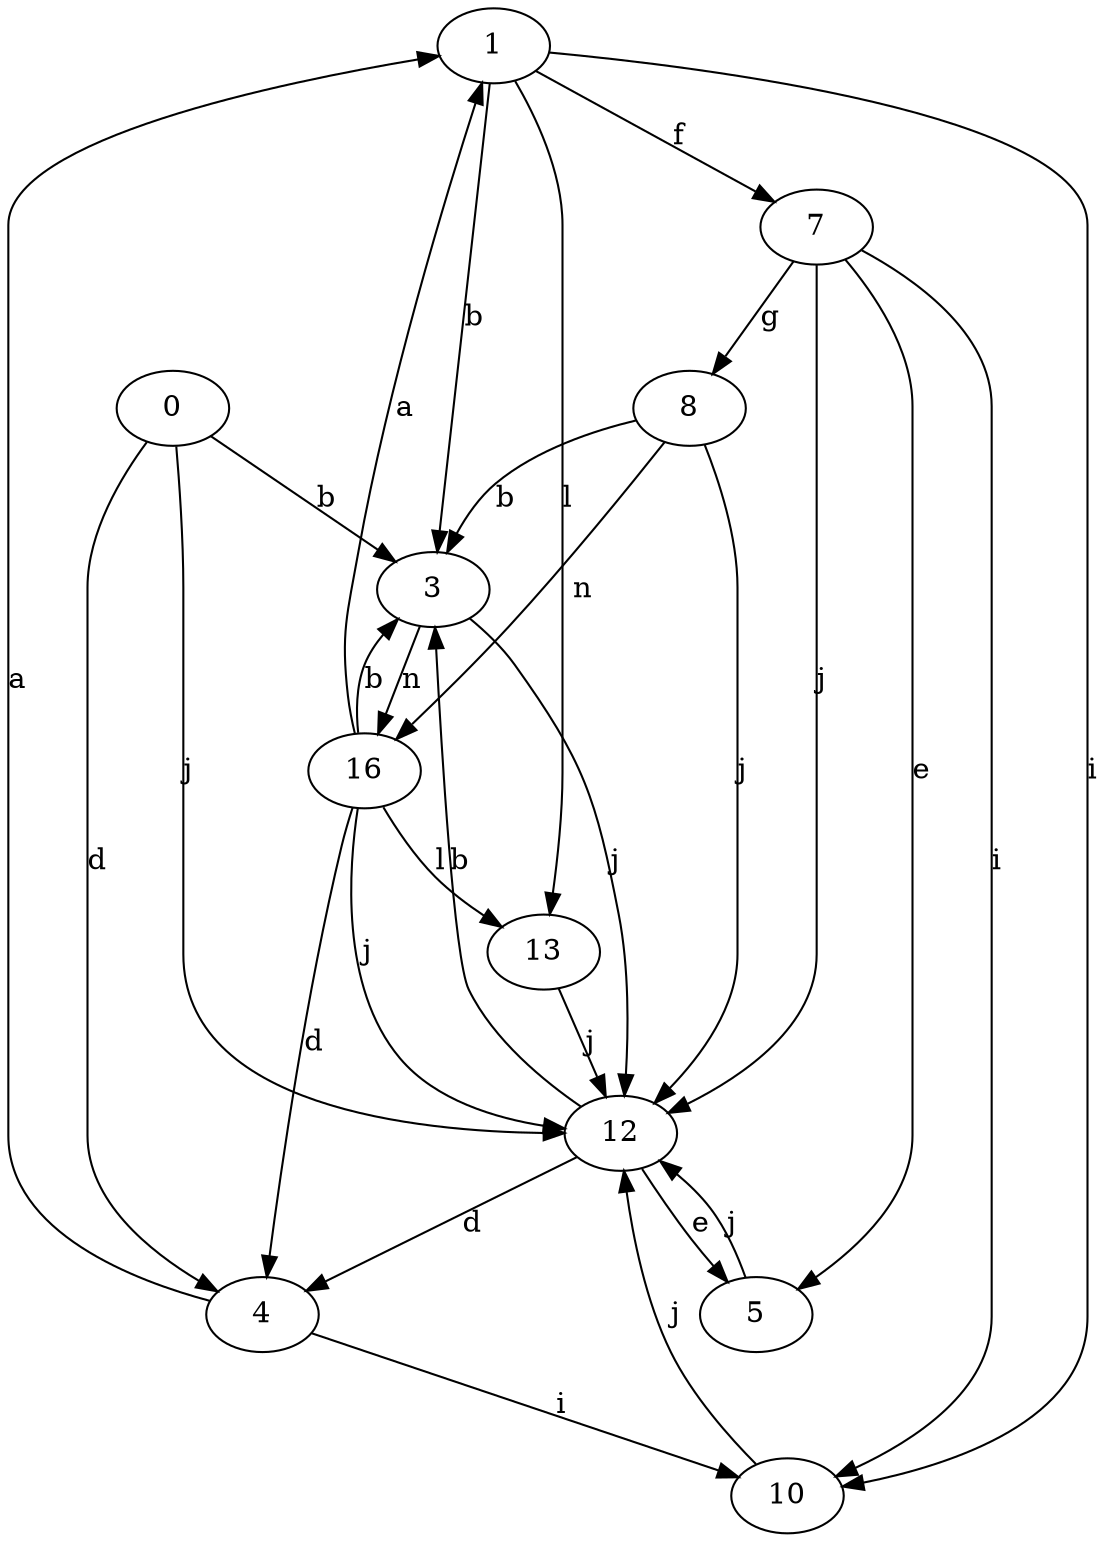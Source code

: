 strict digraph  {
1;
3;
4;
0;
5;
7;
8;
10;
12;
13;
16;
1 -> 3  [label=b];
1 -> 7  [label=f];
1 -> 10  [label=i];
1 -> 13  [label=l];
3 -> 12  [label=j];
3 -> 16  [label=n];
4 -> 1  [label=a];
4 -> 10  [label=i];
0 -> 3  [label=b];
0 -> 4  [label=d];
0 -> 12  [label=j];
5 -> 12  [label=j];
7 -> 5  [label=e];
7 -> 8  [label=g];
7 -> 10  [label=i];
7 -> 12  [label=j];
8 -> 3  [label=b];
8 -> 12  [label=j];
8 -> 16  [label=n];
10 -> 12  [label=j];
12 -> 3  [label=b];
12 -> 4  [label=d];
12 -> 5  [label=e];
13 -> 12  [label=j];
16 -> 1  [label=a];
16 -> 3  [label=b];
16 -> 4  [label=d];
16 -> 12  [label=j];
16 -> 13  [label=l];
}
